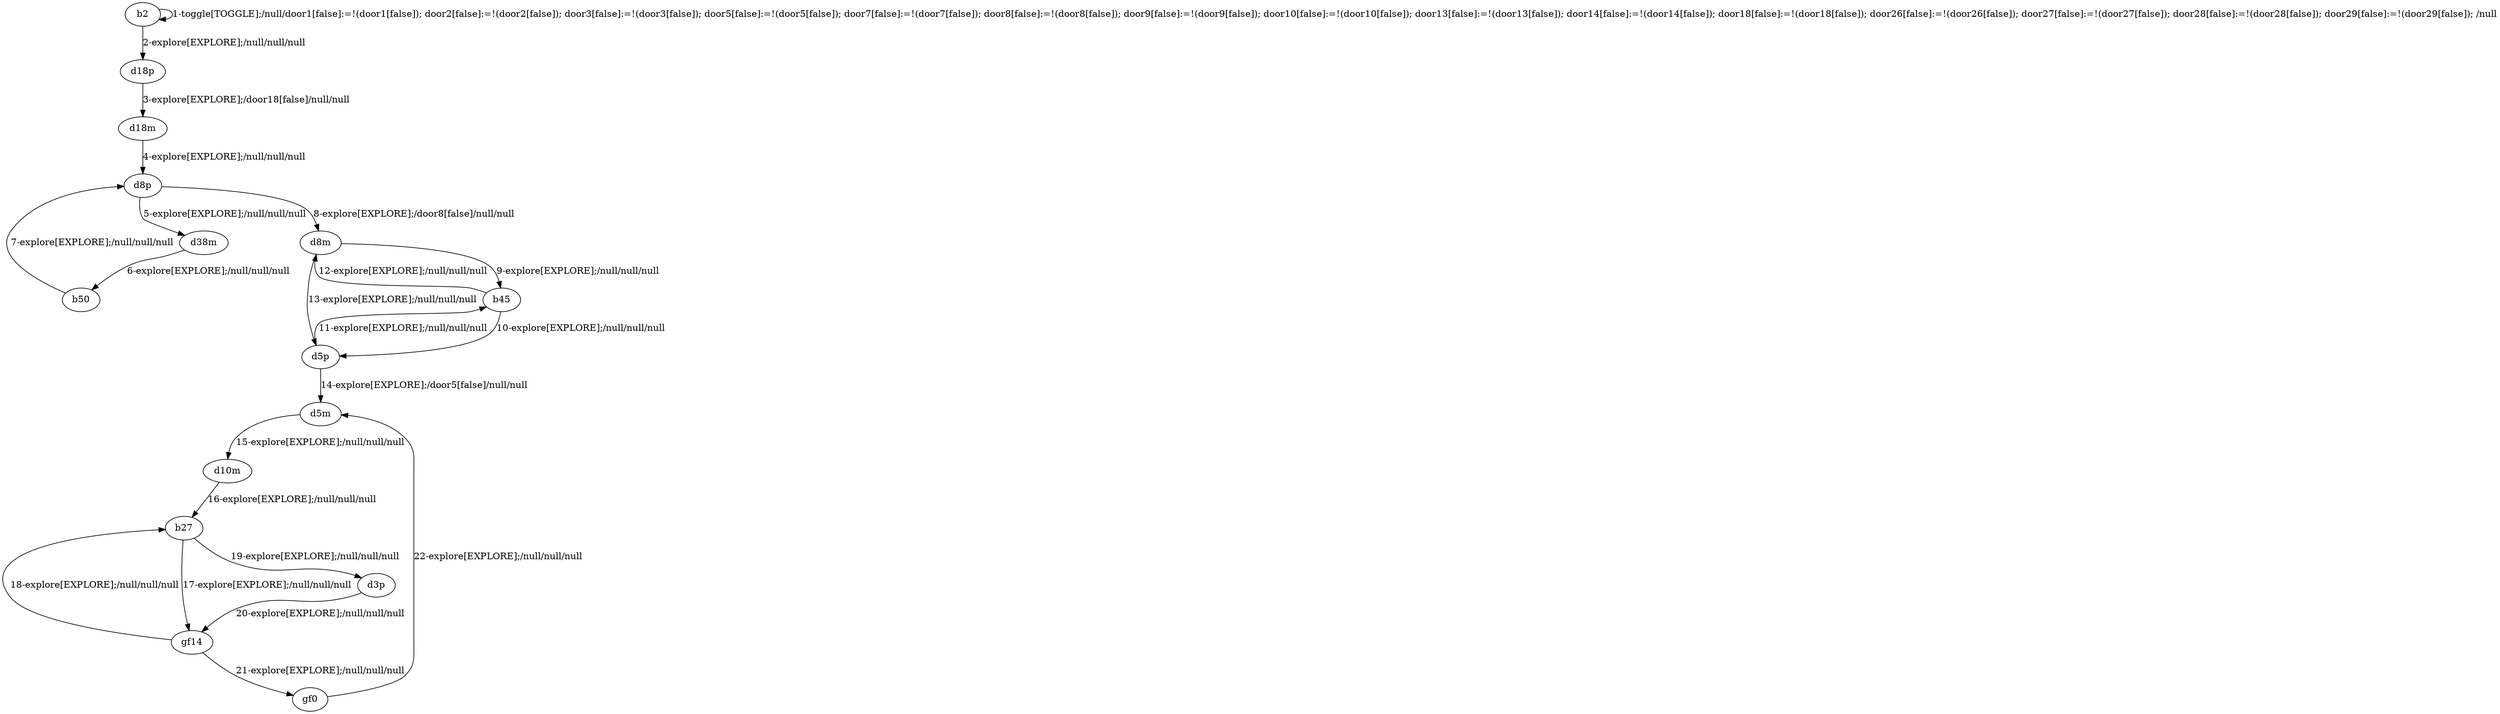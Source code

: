 # Total number of goals covered by this test: 4
# gf14 --> b27
# d3p --> gf14
# b27 --> gf14
# b27 --> d3p

digraph g {
"b2" -> "b2" [label = "1-toggle[TOGGLE];/null/door1[false]:=!(door1[false]); door2[false]:=!(door2[false]); door3[false]:=!(door3[false]); door5[false]:=!(door5[false]); door7[false]:=!(door7[false]); door8[false]:=!(door8[false]); door9[false]:=!(door9[false]); door10[false]:=!(door10[false]); door13[false]:=!(door13[false]); door14[false]:=!(door14[false]); door18[false]:=!(door18[false]); door26[false]:=!(door26[false]); door27[false]:=!(door27[false]); door28[false]:=!(door28[false]); door29[false]:=!(door29[false]); /null"];
"b2" -> "d18p" [label = "2-explore[EXPLORE];/null/null/null"];
"d18p" -> "d18m" [label = "3-explore[EXPLORE];/door18[false]/null/null"];
"d18m" -> "d8p" [label = "4-explore[EXPLORE];/null/null/null"];
"d8p" -> "d38m" [label = "5-explore[EXPLORE];/null/null/null"];
"d38m" -> "b50" [label = "6-explore[EXPLORE];/null/null/null"];
"b50" -> "d8p" [label = "7-explore[EXPLORE];/null/null/null"];
"d8p" -> "d8m" [label = "8-explore[EXPLORE];/door8[false]/null/null"];
"d8m" -> "b45" [label = "9-explore[EXPLORE];/null/null/null"];
"b45" -> "d5p" [label = "10-explore[EXPLORE];/null/null/null"];
"d5p" -> "b45" [label = "11-explore[EXPLORE];/null/null/null"];
"b45" -> "d8m" [label = "12-explore[EXPLORE];/null/null/null"];
"d8m" -> "d5p" [label = "13-explore[EXPLORE];/null/null/null"];
"d5p" -> "d5m" [label = "14-explore[EXPLORE];/door5[false]/null/null"];
"d5m" -> "d10m" [label = "15-explore[EXPLORE];/null/null/null"];
"d10m" -> "b27" [label = "16-explore[EXPLORE];/null/null/null"];
"b27" -> "gf14" [label = "17-explore[EXPLORE];/null/null/null"];
"gf14" -> "b27" [label = "18-explore[EXPLORE];/null/null/null"];
"b27" -> "d3p" [label = "19-explore[EXPLORE];/null/null/null"];
"d3p" -> "gf14" [label = "20-explore[EXPLORE];/null/null/null"];
"gf14" -> "gf0" [label = "21-explore[EXPLORE];/null/null/null"];
"gf0" -> "d5m" [label = "22-explore[EXPLORE];/null/null/null"];
}